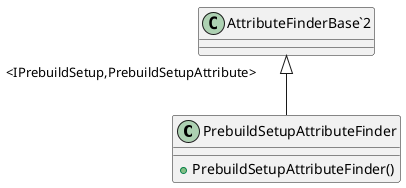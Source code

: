 @startuml
class PrebuildSetupAttributeFinder {
    + PrebuildSetupAttributeFinder()
}
"AttributeFinderBase`2" "<IPrebuildSetup,PrebuildSetupAttribute>" <|-- PrebuildSetupAttributeFinder
@enduml
